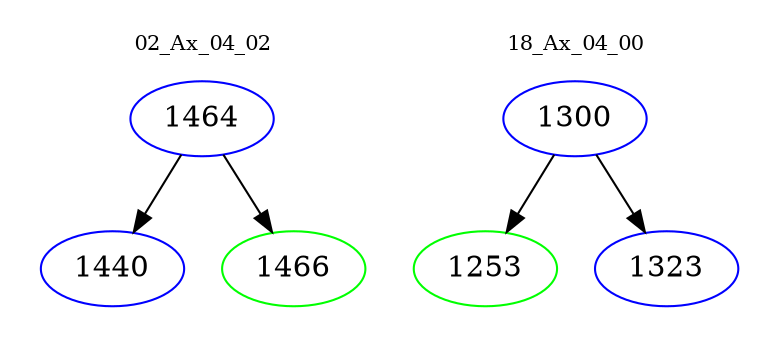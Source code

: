 digraph{
subgraph cluster_0 {
color = white
label = "02_Ax_04_02";
fontsize=10;
T0_1464 [label="1464", color="blue"]
T0_1464 -> T0_1440 [color="black"]
T0_1440 [label="1440", color="blue"]
T0_1464 -> T0_1466 [color="black"]
T0_1466 [label="1466", color="green"]
}
subgraph cluster_1 {
color = white
label = "18_Ax_04_00";
fontsize=10;
T1_1300 [label="1300", color="blue"]
T1_1300 -> T1_1253 [color="black"]
T1_1253 [label="1253", color="green"]
T1_1300 -> T1_1323 [color="black"]
T1_1323 [label="1323", color="blue"]
}
}
